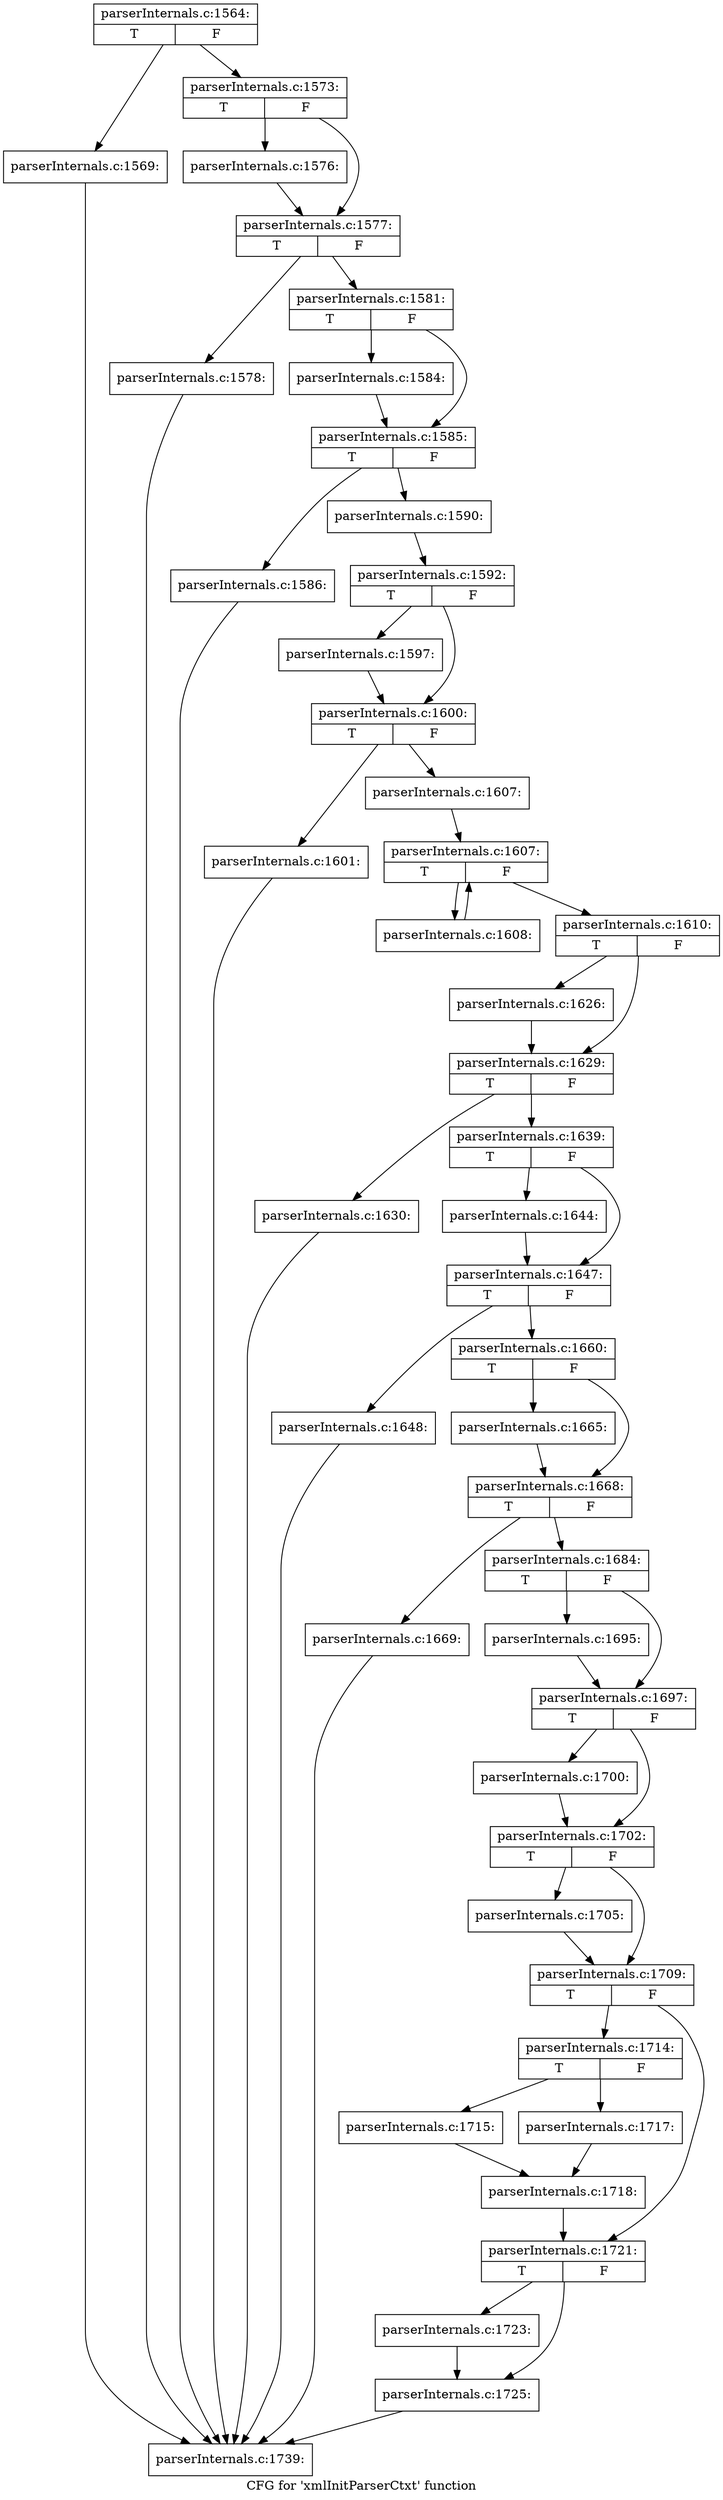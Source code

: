 digraph "CFG for 'xmlInitParserCtxt' function" {
	label="CFG for 'xmlInitParserCtxt' function";

	Node0x3c57f70 [shape=record,label="{parserInternals.c:1564:|{<s0>T|<s1>F}}"];
	Node0x3c57f70 -> Node0x3c57c00;
	Node0x3c57f70 -> Node0x3c57c50;
	Node0x3c57c00 [shape=record,label="{parserInternals.c:1569:}"];
	Node0x3c57c00 -> Node0x3c581f0;
	Node0x3c57c50 [shape=record,label="{parserInternals.c:1573:|{<s0>T|<s1>F}}"];
	Node0x3c57c50 -> Node0x3bda7d0;
	Node0x3c57c50 -> Node0x3bdab00;
	Node0x3bda7d0 [shape=record,label="{parserInternals.c:1576:}"];
	Node0x3bda7d0 -> Node0x3bdab00;
	Node0x3bdab00 [shape=record,label="{parserInternals.c:1577:|{<s0>T|<s1>F}}"];
	Node0x3bdab00 -> Node0x3c13eb0;
	Node0x3bdab00 -> Node0x3bda370;
	Node0x3c13eb0 [shape=record,label="{parserInternals.c:1578:}"];
	Node0x3c13eb0 -> Node0x3c581f0;
	Node0x3bda370 [shape=record,label="{parserInternals.c:1581:|{<s0>T|<s1>F}}"];
	Node0x3bda370 -> Node0x3c14bf0;
	Node0x3bda370 -> Node0x3bdce90;
	Node0x3c14bf0 [shape=record,label="{parserInternals.c:1584:}"];
	Node0x3c14bf0 -> Node0x3bdce90;
	Node0x3bdce90 [shape=record,label="{parserInternals.c:1585:|{<s0>T|<s1>F}}"];
	Node0x3bdce90 -> Node0x3bdd690;
	Node0x3bdce90 -> Node0x3bdd730;
	Node0x3bdd690 [shape=record,label="{parserInternals.c:1586:}"];
	Node0x3bdd690 -> Node0x3c581f0;
	Node0x3bdd730 [shape=record,label="{parserInternals.c:1590:}"];
	Node0x3bdd730 -> Node0x3bdd6e0;
	Node0x3bdd6e0 [shape=record,label="{parserInternals.c:1592:|{<s0>T|<s1>F}}"];
	Node0x3bdd6e0 -> Node0x3bde310;
	Node0x3bdd6e0 -> Node0x3bde640;
	Node0x3bde310 [shape=record,label="{parserInternals.c:1597:}"];
	Node0x3bde310 -> Node0x3bde640;
	Node0x3bde640 [shape=record,label="{parserInternals.c:1600:|{<s0>T|<s1>F}}"];
	Node0x3bde640 -> Node0x3bdfb00;
	Node0x3bde640 -> Node0x3bdfb50;
	Node0x3bdfb00 [shape=record,label="{parserInternals.c:1601:}"];
	Node0x3bdfb00 -> Node0x3c581f0;
	Node0x3bdfb50 [shape=record,label="{parserInternals.c:1607:}"];
	Node0x3bdfb50 -> Node0x3be0990;
	Node0x3be0990 [shape=record,label="{parserInternals.c:1607:|{<s0>T|<s1>F}}"];
	Node0x3be0990 -> Node0x3be14d0;
	Node0x3be0990 -> Node0x3be0bb0;
	Node0x3be14d0 [shape=record,label="{parserInternals.c:1608:}"];
	Node0x3be14d0 -> Node0x3be0990;
	Node0x3be0bb0 [shape=record,label="{parserInternals.c:1610:|{<s0>T|<s1>F}}"];
	Node0x3be0bb0 -> Node0x3bde430;
	Node0x3be0bb0 -> Node0x3be13a0;
	Node0x3bde430 [shape=record,label="{parserInternals.c:1626:}"];
	Node0x3bde430 -> Node0x3be13a0;
	Node0x3be13a0 [shape=record,label="{parserInternals.c:1629:|{<s0>T|<s1>F}}"];
	Node0x3be13a0 -> Node0x3c6bc90;
	Node0x3be13a0 -> Node0x3c6bce0;
	Node0x3c6bc90 [shape=record,label="{parserInternals.c:1630:}"];
	Node0x3c6bc90 -> Node0x3c581f0;
	Node0x3c6bce0 [shape=record,label="{parserInternals.c:1639:|{<s0>T|<s1>F}}"];
	Node0x3c6bce0 -> Node0x3c6d6a0;
	Node0x3c6bce0 -> Node0x3c6d6f0;
	Node0x3c6d6a0 [shape=record,label="{parserInternals.c:1644:}"];
	Node0x3c6d6a0 -> Node0x3c6d6f0;
	Node0x3c6d6f0 [shape=record,label="{parserInternals.c:1647:|{<s0>T|<s1>F}}"];
	Node0x3c6d6f0 -> Node0x3c6e370;
	Node0x3c6d6f0 -> Node0x3c6e3c0;
	Node0x3c6e370 [shape=record,label="{parserInternals.c:1648:}"];
	Node0x3c6e370 -> Node0x3c581f0;
	Node0x3c6e3c0 [shape=record,label="{parserInternals.c:1660:|{<s0>T|<s1>F}}"];
	Node0x3c6e3c0 -> Node0x3c704f0;
	Node0x3c6e3c0 -> Node0x3c70540;
	Node0x3c704f0 [shape=record,label="{parserInternals.c:1665:}"];
	Node0x3c704f0 -> Node0x3c70540;
	Node0x3c70540 [shape=record,label="{parserInternals.c:1668:|{<s0>T|<s1>F}}"];
	Node0x3c70540 -> Node0x3c711d0;
	Node0x3c70540 -> Node0x3c71220;
	Node0x3c711d0 [shape=record,label="{parserInternals.c:1669:}"];
	Node0x3c711d0 -> Node0x3c581f0;
	Node0x3c71220 [shape=record,label="{parserInternals.c:1684:|{<s0>T|<s1>F}}"];
	Node0x3c71220 -> Node0x3c75720;
	Node0x3c71220 -> Node0x3c75b20;
	Node0x3c75720 [shape=record,label="{parserInternals.c:1695:}"];
	Node0x3c75720 -> Node0x3c75b20;
	Node0x3c75b20 [shape=record,label="{parserInternals.c:1697:|{<s0>T|<s1>F}}"];
	Node0x3c75b20 -> Node0x3c11930;
	Node0x3c75b20 -> Node0x3c77a30;
	Node0x3c11930 [shape=record,label="{parserInternals.c:1700:}"];
	Node0x3c11930 -> Node0x3c77a30;
	Node0x3c77a30 [shape=record,label="{parserInternals.c:1702:|{<s0>T|<s1>F}}"];
	Node0x3c77a30 -> Node0x3c11c20;
	Node0x3c77a30 -> Node0x3c799c0;
	Node0x3c11c20 [shape=record,label="{parserInternals.c:1705:}"];
	Node0x3c11c20 -> Node0x3c799c0;
	Node0x3c799c0 [shape=record,label="{parserInternals.c:1709:|{<s0>T|<s1>F}}"];
	Node0x3c799c0 -> Node0x3c79ef0;
	Node0x3c799c0 -> Node0x3c7b620;
	Node0x3c79ef0 [shape=record,label="{parserInternals.c:1714:|{<s0>T|<s1>F}}"];
	Node0x3c79ef0 -> Node0x3c7b8e0;
	Node0x3c79ef0 -> Node0x3c7b980;
	Node0x3c7b8e0 [shape=record,label="{parserInternals.c:1715:}"];
	Node0x3c7b8e0 -> Node0x3c7b930;
	Node0x3c7b980 [shape=record,label="{parserInternals.c:1717:}"];
	Node0x3c7b980 -> Node0x3c7b930;
	Node0x3c7b930 [shape=record,label="{parserInternals.c:1718:}"];
	Node0x3c7b930 -> Node0x3c7b620;
	Node0x3c7b620 [shape=record,label="{parserInternals.c:1721:|{<s0>T|<s1>F}}"];
	Node0x3c7b620 -> Node0x3c7bbe0;
	Node0x3c7b620 -> Node0x3c7d1b0;
	Node0x3c7bbe0 [shape=record,label="{parserInternals.c:1723:}"];
	Node0x3c7bbe0 -> Node0x3c7d1b0;
	Node0x3c7d1b0 [shape=record,label="{parserInternals.c:1725:}"];
	Node0x3c7d1b0 -> Node0x3c581f0;
	Node0x3c581f0 [shape=record,label="{parserInternals.c:1739:}"];
}
